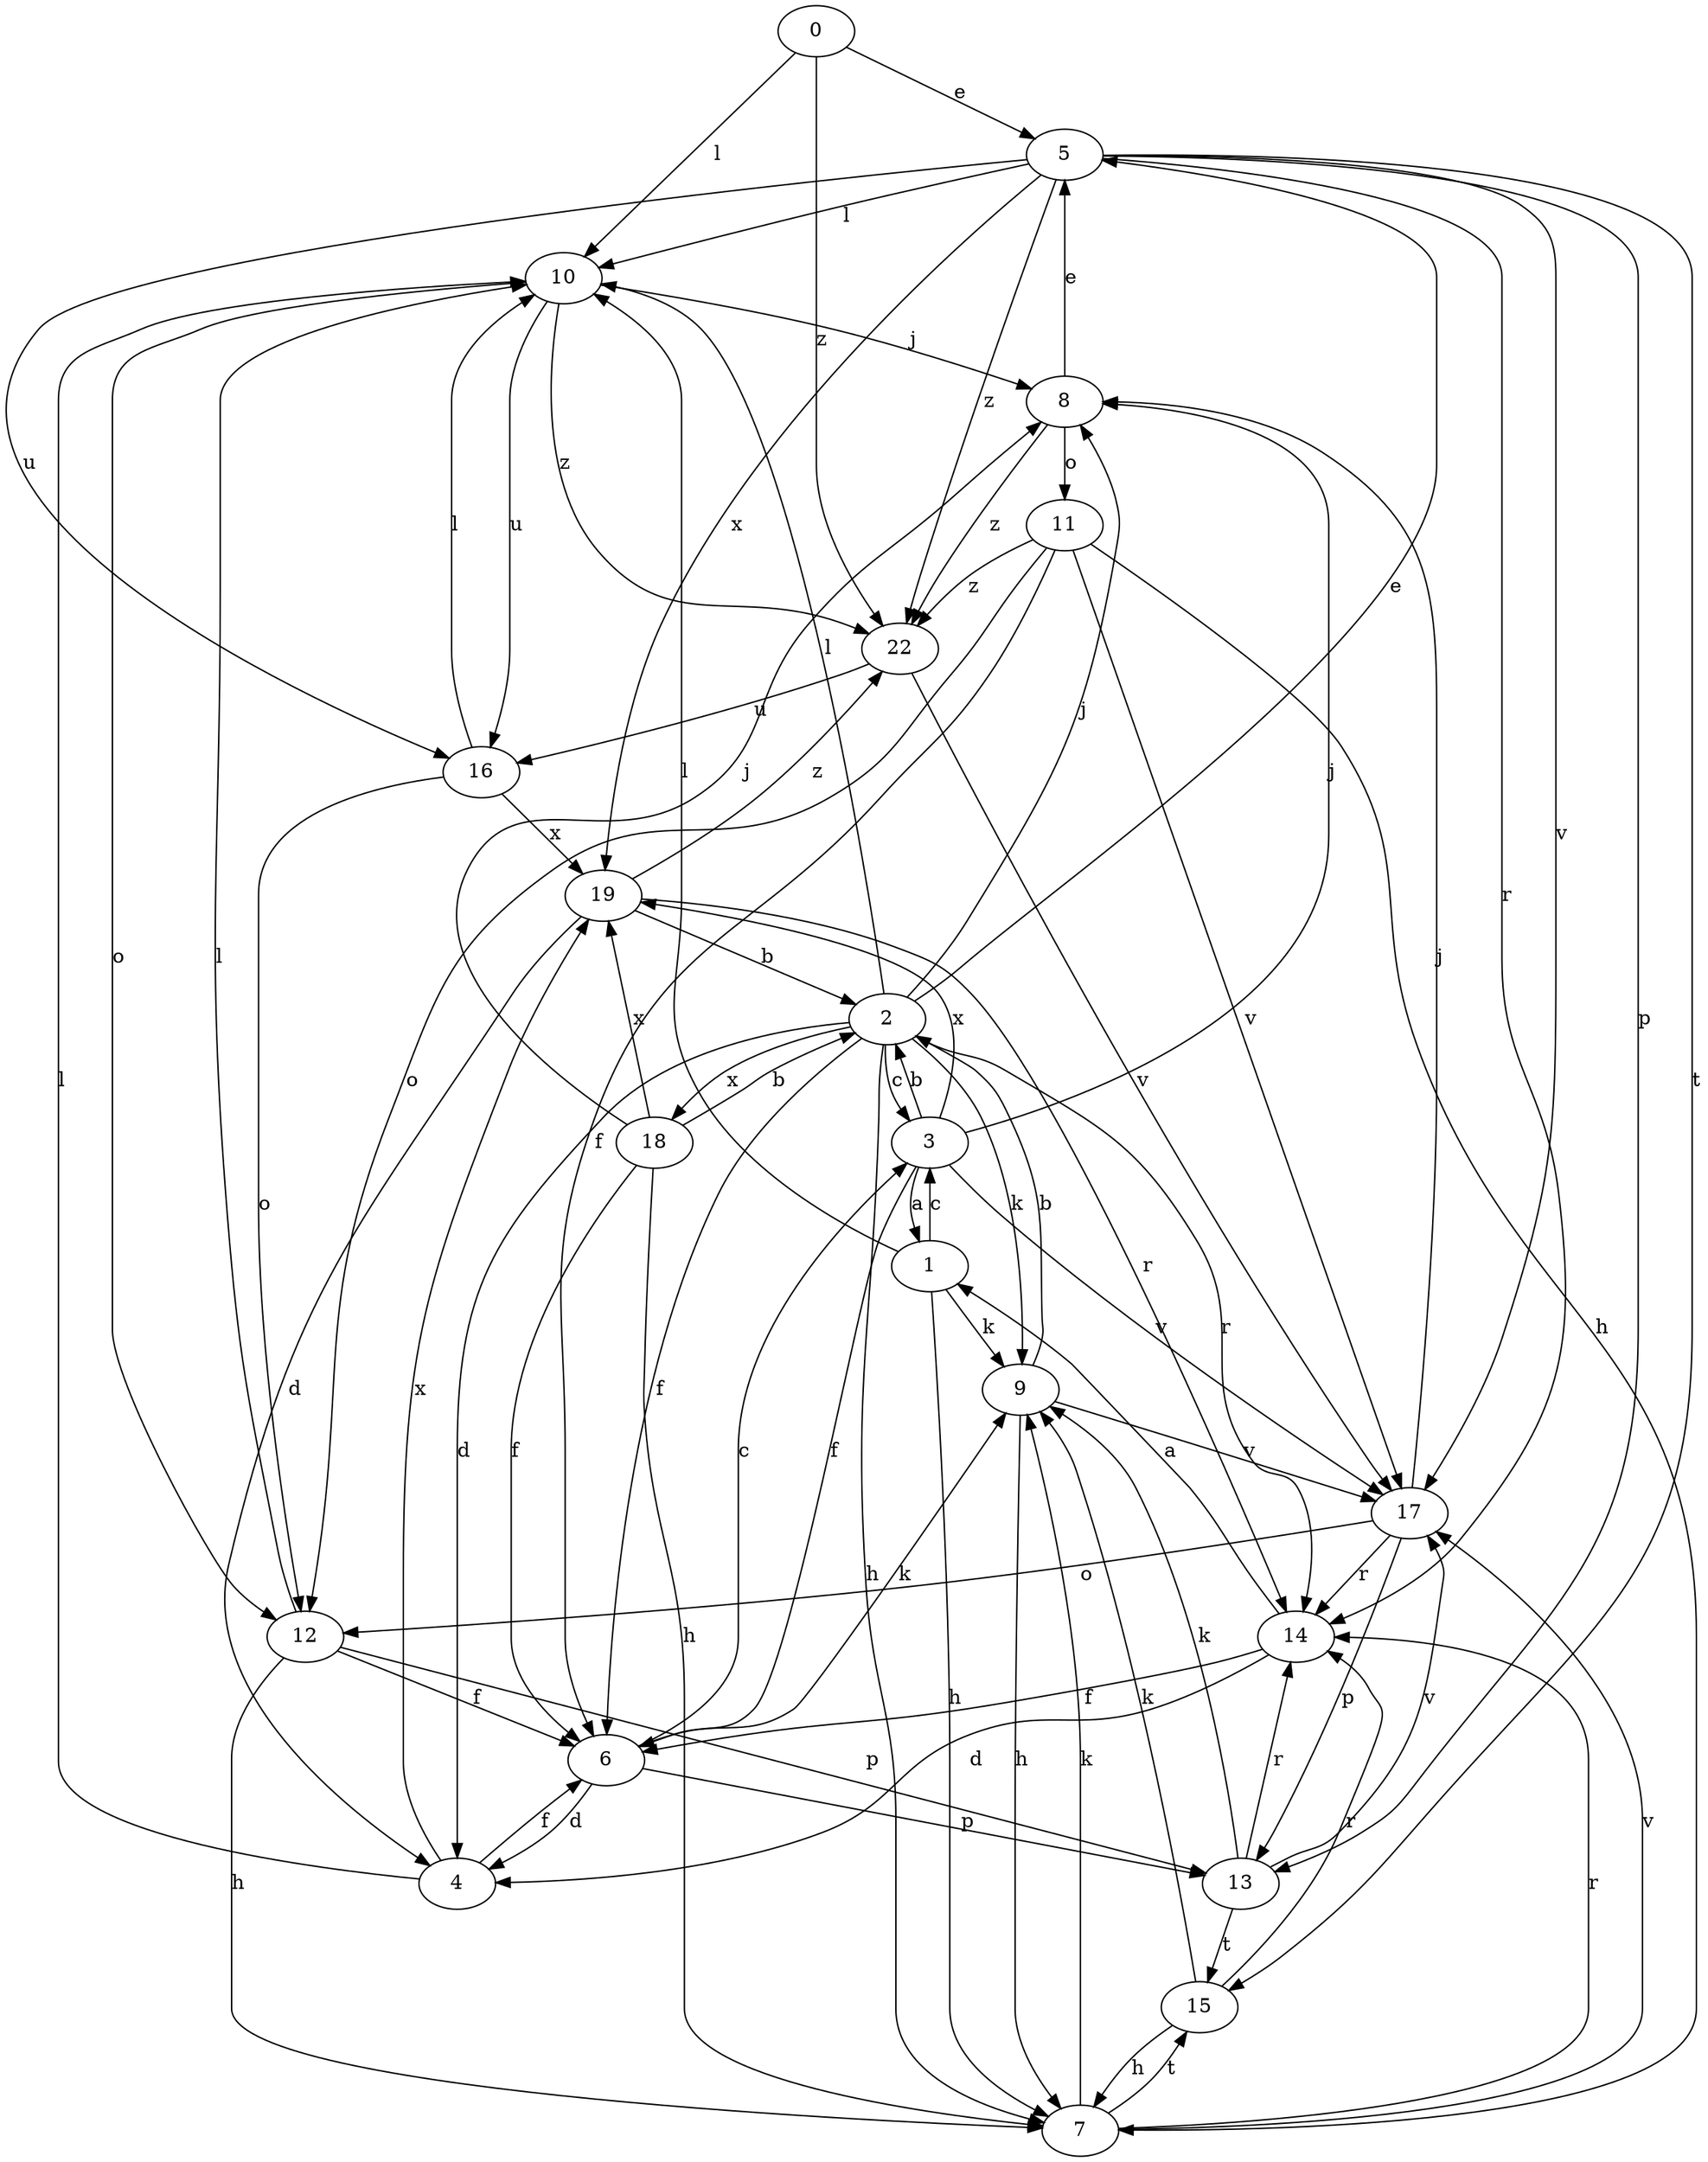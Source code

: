 strict digraph  {
0;
1;
2;
3;
4;
5;
6;
7;
8;
9;
10;
11;
12;
13;
14;
15;
16;
17;
18;
19;
22;
0 -> 5  [label=e];
0 -> 10  [label=l];
0 -> 22  [label=z];
1 -> 3  [label=c];
1 -> 7  [label=h];
1 -> 9  [label=k];
1 -> 10  [label=l];
2 -> 3  [label=c];
2 -> 4  [label=d];
2 -> 5  [label=e];
2 -> 6  [label=f];
2 -> 7  [label=h];
2 -> 8  [label=j];
2 -> 9  [label=k];
2 -> 10  [label=l];
2 -> 14  [label=r];
2 -> 18  [label=x];
3 -> 1  [label=a];
3 -> 2  [label=b];
3 -> 6  [label=f];
3 -> 8  [label=j];
3 -> 17  [label=v];
3 -> 19  [label=x];
4 -> 6  [label=f];
4 -> 10  [label=l];
4 -> 19  [label=x];
5 -> 10  [label=l];
5 -> 13  [label=p];
5 -> 14  [label=r];
5 -> 15  [label=t];
5 -> 16  [label=u];
5 -> 17  [label=v];
5 -> 19  [label=x];
5 -> 22  [label=z];
6 -> 3  [label=c];
6 -> 4  [label=d];
6 -> 9  [label=k];
6 -> 13  [label=p];
7 -> 9  [label=k];
7 -> 14  [label=r];
7 -> 15  [label=t];
7 -> 17  [label=v];
8 -> 5  [label=e];
8 -> 11  [label=o];
8 -> 22  [label=z];
9 -> 2  [label=b];
9 -> 7  [label=h];
9 -> 17  [label=v];
10 -> 8  [label=j];
10 -> 12  [label=o];
10 -> 16  [label=u];
10 -> 22  [label=z];
11 -> 6  [label=f];
11 -> 7  [label=h];
11 -> 12  [label=o];
11 -> 17  [label=v];
11 -> 22  [label=z];
12 -> 6  [label=f];
12 -> 7  [label=h];
12 -> 10  [label=l];
12 -> 13  [label=p];
13 -> 9  [label=k];
13 -> 14  [label=r];
13 -> 15  [label=t];
13 -> 17  [label=v];
14 -> 1  [label=a];
14 -> 4  [label=d];
14 -> 6  [label=f];
15 -> 7  [label=h];
15 -> 9  [label=k];
15 -> 14  [label=r];
16 -> 10  [label=l];
16 -> 12  [label=o];
16 -> 19  [label=x];
17 -> 8  [label=j];
17 -> 12  [label=o];
17 -> 13  [label=p];
17 -> 14  [label=r];
18 -> 2  [label=b];
18 -> 6  [label=f];
18 -> 7  [label=h];
18 -> 8  [label=j];
18 -> 19  [label=x];
19 -> 2  [label=b];
19 -> 4  [label=d];
19 -> 14  [label=r];
19 -> 22  [label=z];
22 -> 16  [label=u];
22 -> 17  [label=v];
}
